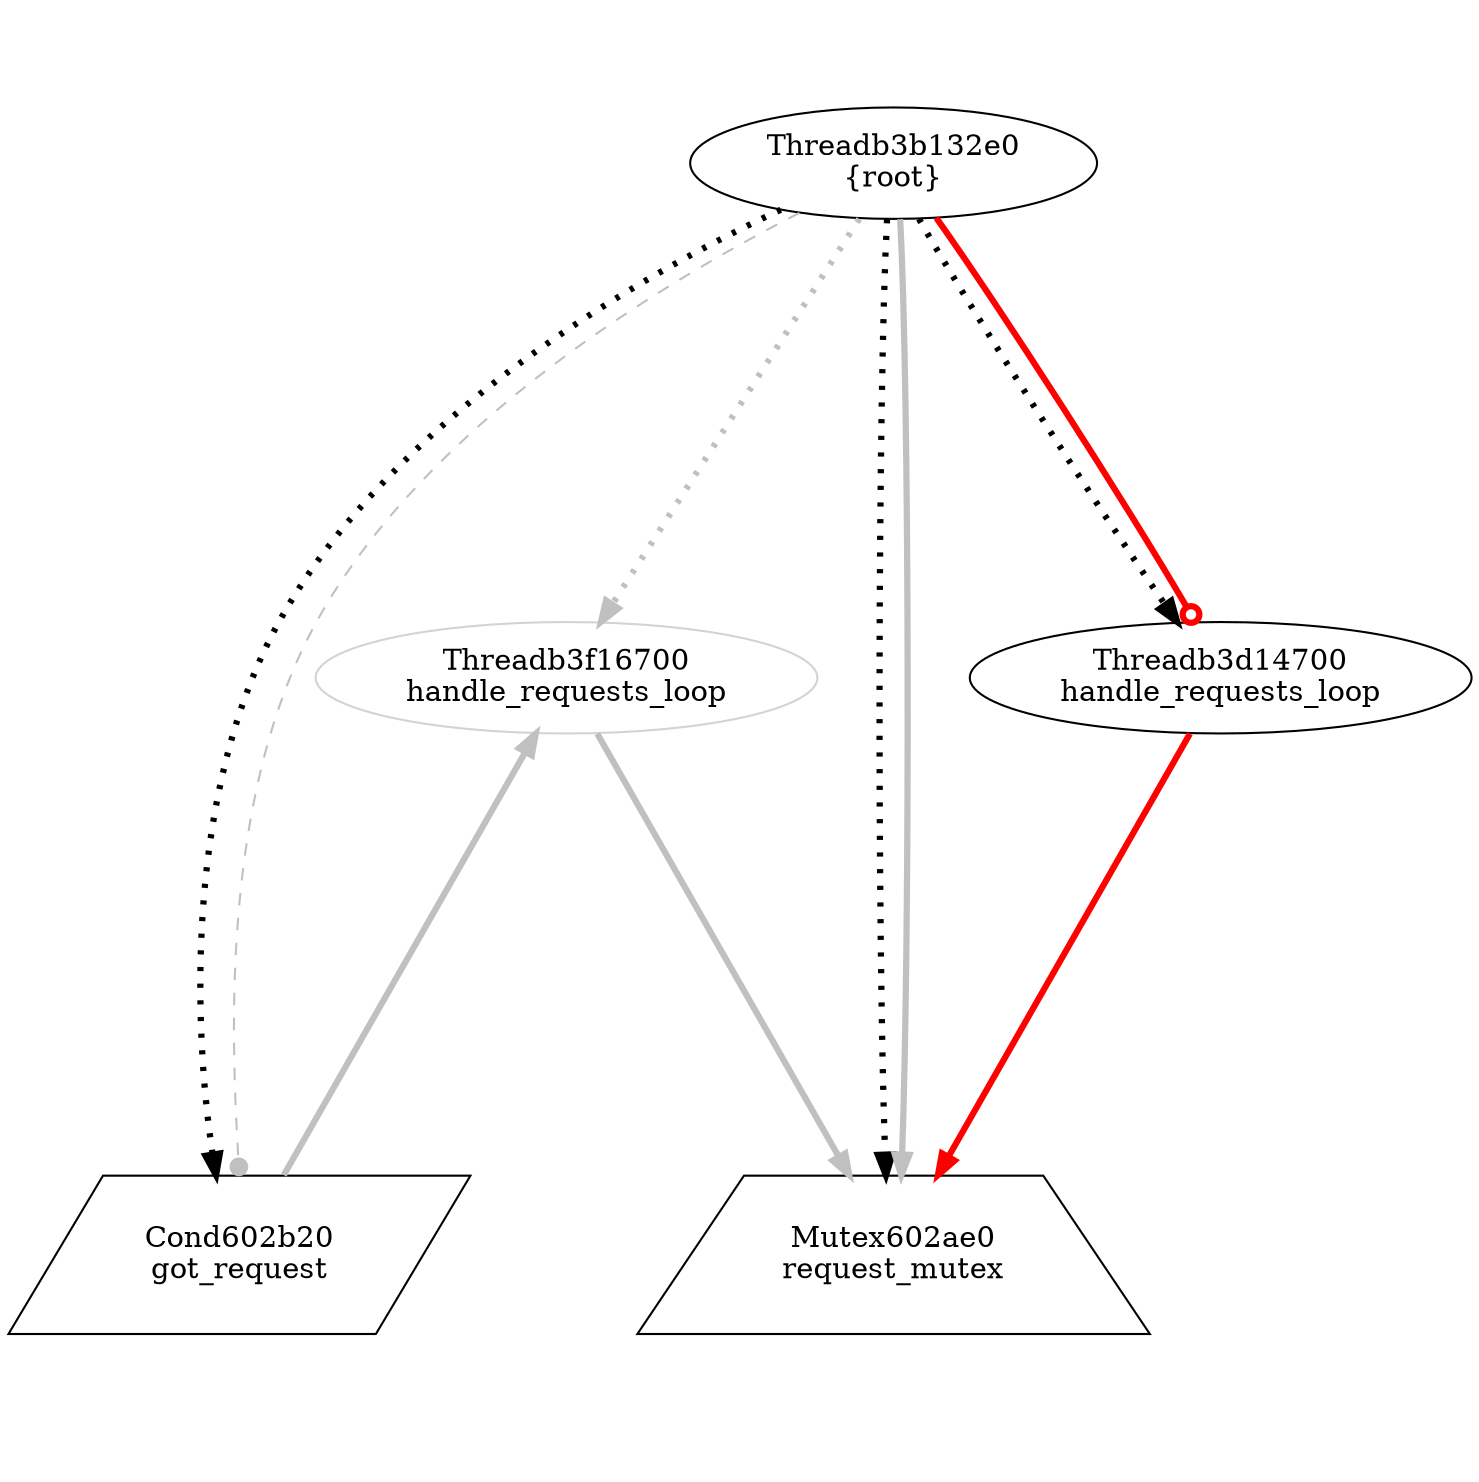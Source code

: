 digraph G {
graph[center=true, ratio=1];
Threadb3f16700 [color=lightgrey,label="Threadb3f16700\nhandle_requests_loop"];
Threadb3f16700 -> Cond602b20 [arrowhead=daimond,color=grey,dir=back,penwidth=3];
Threadb3f16700 -> Mutex602ae0 [arrowhead=normal,color=grey,penwidth=3];
Threadb3d14700 [color=black,label="Threadb3d14700\nhandle_requests_loop"];
Threadb3d14700 -> Mutex602ae0 [arrowhead=normal,color=red,penwidth=3];
Threadb3b132e0 [color=black,label="Threadb3b132e0\n{root}"];
Threadb3b132e0 -> Mutex602ae0 [style=dotted,arrowhead=normal,penwidth=3];
Threadb3b132e0 -> Cond602b20 [style=dotted,arrowhead=normal,penwidth=3];
Threadb3b132e0 -> Threadb3d14700 [style=dotted,arrowhead=normal,penwidth=3];
Threadb3b132e0 -> Threadb3f16700 [style=dotted,arrowhead=normal,color=grey,penwidth=3];
Threadb3b132e0 -> Threadb3d14700 [arrowhead=odot,color=red,penwidth=3];
Threadb3b132e0 -> Cond602b20 [style=dashed,arrowhead=dot,color=grey,penwdith=6];
Threadb3b132e0 -> Mutex602ae0 [arrowhead=normal,color=grey,penwidth=3];
Cond602b20 [shape=parallelogram,color=black,label="Cond602b20\ngot_request"];
Mutex602ae0 [shape=trapezium,color=black,label="Mutex602ae0\nrequest_mutex"];
}